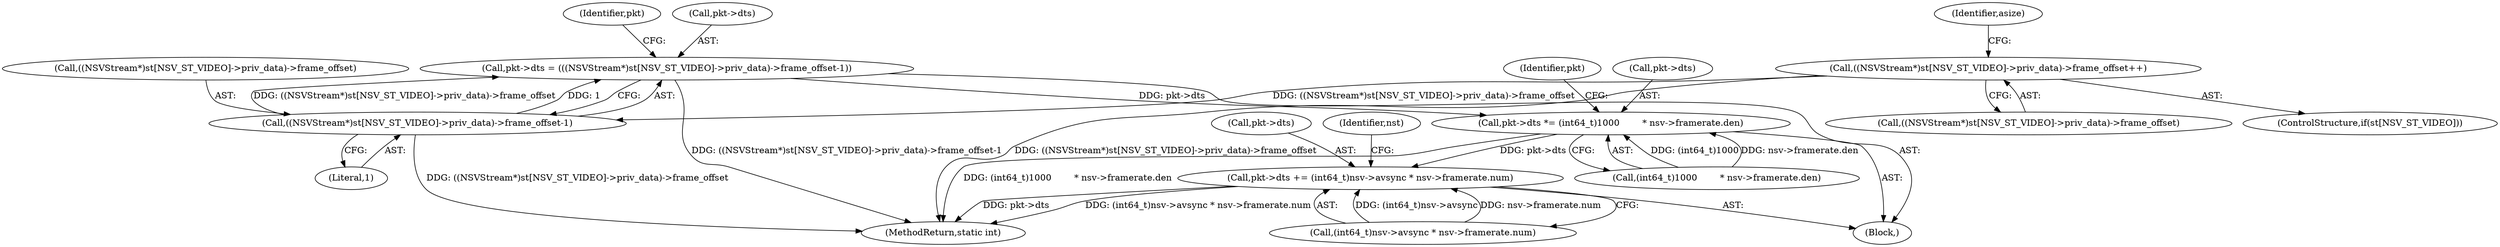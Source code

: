 digraph "0_libav_fe6eea99efac66839052af547426518efd970b24@pointer" {
"1000619" [label="(Call,pkt->dts = (((NSVStream*)st[NSV_ST_VIDEO]->priv_data)->frame_offset-1))"];
"1000623" [label="(Call,((NSVStream*)st[NSV_ST_VIDEO]->priv_data)->frame_offset-1)"];
"1000434" [label="(Call,((NSVStream*)st[NSV_ST_VIDEO]->priv_data)->frame_offset++)"];
"1000634" [label="(Call,pkt->dts *= (int64_t)1000        * nsv->framerate.den)"];
"1000647" [label="(Call,pkt->dts += (int64_t)nsv->avsync * nsv->framerate.num)"];
"1000434" [label="(Call,((NSVStream*)st[NSV_ST_VIDEO]->priv_data)->frame_offset++)"];
"1000446" [label="(Identifier,asize)"];
"1000635" [label="(Call,pkt->dts)"];
"1000651" [label="(Call,(int64_t)nsv->avsync * nsv->framerate.num)"];
"1000648" [label="(Call,pkt->dts)"];
"1000634" [label="(Call,pkt->dts *= (int64_t)1000        * nsv->framerate.den)"];
"1000618" [label="(Block,)"];
"1000636" [label="(Identifier,pkt)"];
"1000435" [label="(Call,((NSVStream*)st[NSV_ST_VIDEO]->priv_data)->frame_offset)"];
"1000664" [label="(Identifier,nst)"];
"1000633" [label="(Literal,1)"];
"1000624" [label="(Call,((NSVStream*)st[NSV_ST_VIDEO]->priv_data)->frame_offset)"];
"1000638" [label="(Call,(int64_t)1000        * nsv->framerate.den)"];
"1000623" [label="(Call,((NSVStream*)st[NSV_ST_VIDEO]->priv_data)->frame_offset-1)"];
"1000649" [label="(Identifier,pkt)"];
"1000620" [label="(Call,pkt->dts)"];
"1000619" [label="(Call,pkt->dts = (((NSVStream*)st[NSV_ST_VIDEO]->priv_data)->frame_offset-1))"];
"1000673" [label="(MethodReturn,static int)"];
"1000647" [label="(Call,pkt->dts += (int64_t)nsv->avsync * nsv->framerate.num)"];
"1000430" [label="(ControlStructure,if(st[NSV_ST_VIDEO]))"];
"1000619" -> "1000618"  [label="AST: "];
"1000619" -> "1000623"  [label="CFG: "];
"1000620" -> "1000619"  [label="AST: "];
"1000623" -> "1000619"  [label="AST: "];
"1000636" -> "1000619"  [label="CFG: "];
"1000619" -> "1000673"  [label="DDG: ((NSVStream*)st[NSV_ST_VIDEO]->priv_data)->frame_offset-1"];
"1000623" -> "1000619"  [label="DDG: ((NSVStream*)st[NSV_ST_VIDEO]->priv_data)->frame_offset"];
"1000623" -> "1000619"  [label="DDG: 1"];
"1000619" -> "1000634"  [label="DDG: pkt->dts"];
"1000623" -> "1000633"  [label="CFG: "];
"1000624" -> "1000623"  [label="AST: "];
"1000633" -> "1000623"  [label="AST: "];
"1000623" -> "1000673"  [label="DDG: ((NSVStream*)st[NSV_ST_VIDEO]->priv_data)->frame_offset"];
"1000434" -> "1000623"  [label="DDG: ((NSVStream*)st[NSV_ST_VIDEO]->priv_data)->frame_offset"];
"1000434" -> "1000430"  [label="AST: "];
"1000434" -> "1000435"  [label="CFG: "];
"1000435" -> "1000434"  [label="AST: "];
"1000446" -> "1000434"  [label="CFG: "];
"1000434" -> "1000673"  [label="DDG: ((NSVStream*)st[NSV_ST_VIDEO]->priv_data)->frame_offset"];
"1000634" -> "1000618"  [label="AST: "];
"1000634" -> "1000638"  [label="CFG: "];
"1000635" -> "1000634"  [label="AST: "];
"1000638" -> "1000634"  [label="AST: "];
"1000649" -> "1000634"  [label="CFG: "];
"1000634" -> "1000673"  [label="DDG: (int64_t)1000        * nsv->framerate.den"];
"1000638" -> "1000634"  [label="DDG: (int64_t)1000"];
"1000638" -> "1000634"  [label="DDG: nsv->framerate.den"];
"1000634" -> "1000647"  [label="DDG: pkt->dts"];
"1000647" -> "1000618"  [label="AST: "];
"1000647" -> "1000651"  [label="CFG: "];
"1000648" -> "1000647"  [label="AST: "];
"1000651" -> "1000647"  [label="AST: "];
"1000664" -> "1000647"  [label="CFG: "];
"1000647" -> "1000673"  [label="DDG: (int64_t)nsv->avsync * nsv->framerate.num"];
"1000647" -> "1000673"  [label="DDG: pkt->dts"];
"1000651" -> "1000647"  [label="DDG: (int64_t)nsv->avsync"];
"1000651" -> "1000647"  [label="DDG: nsv->framerate.num"];
}

